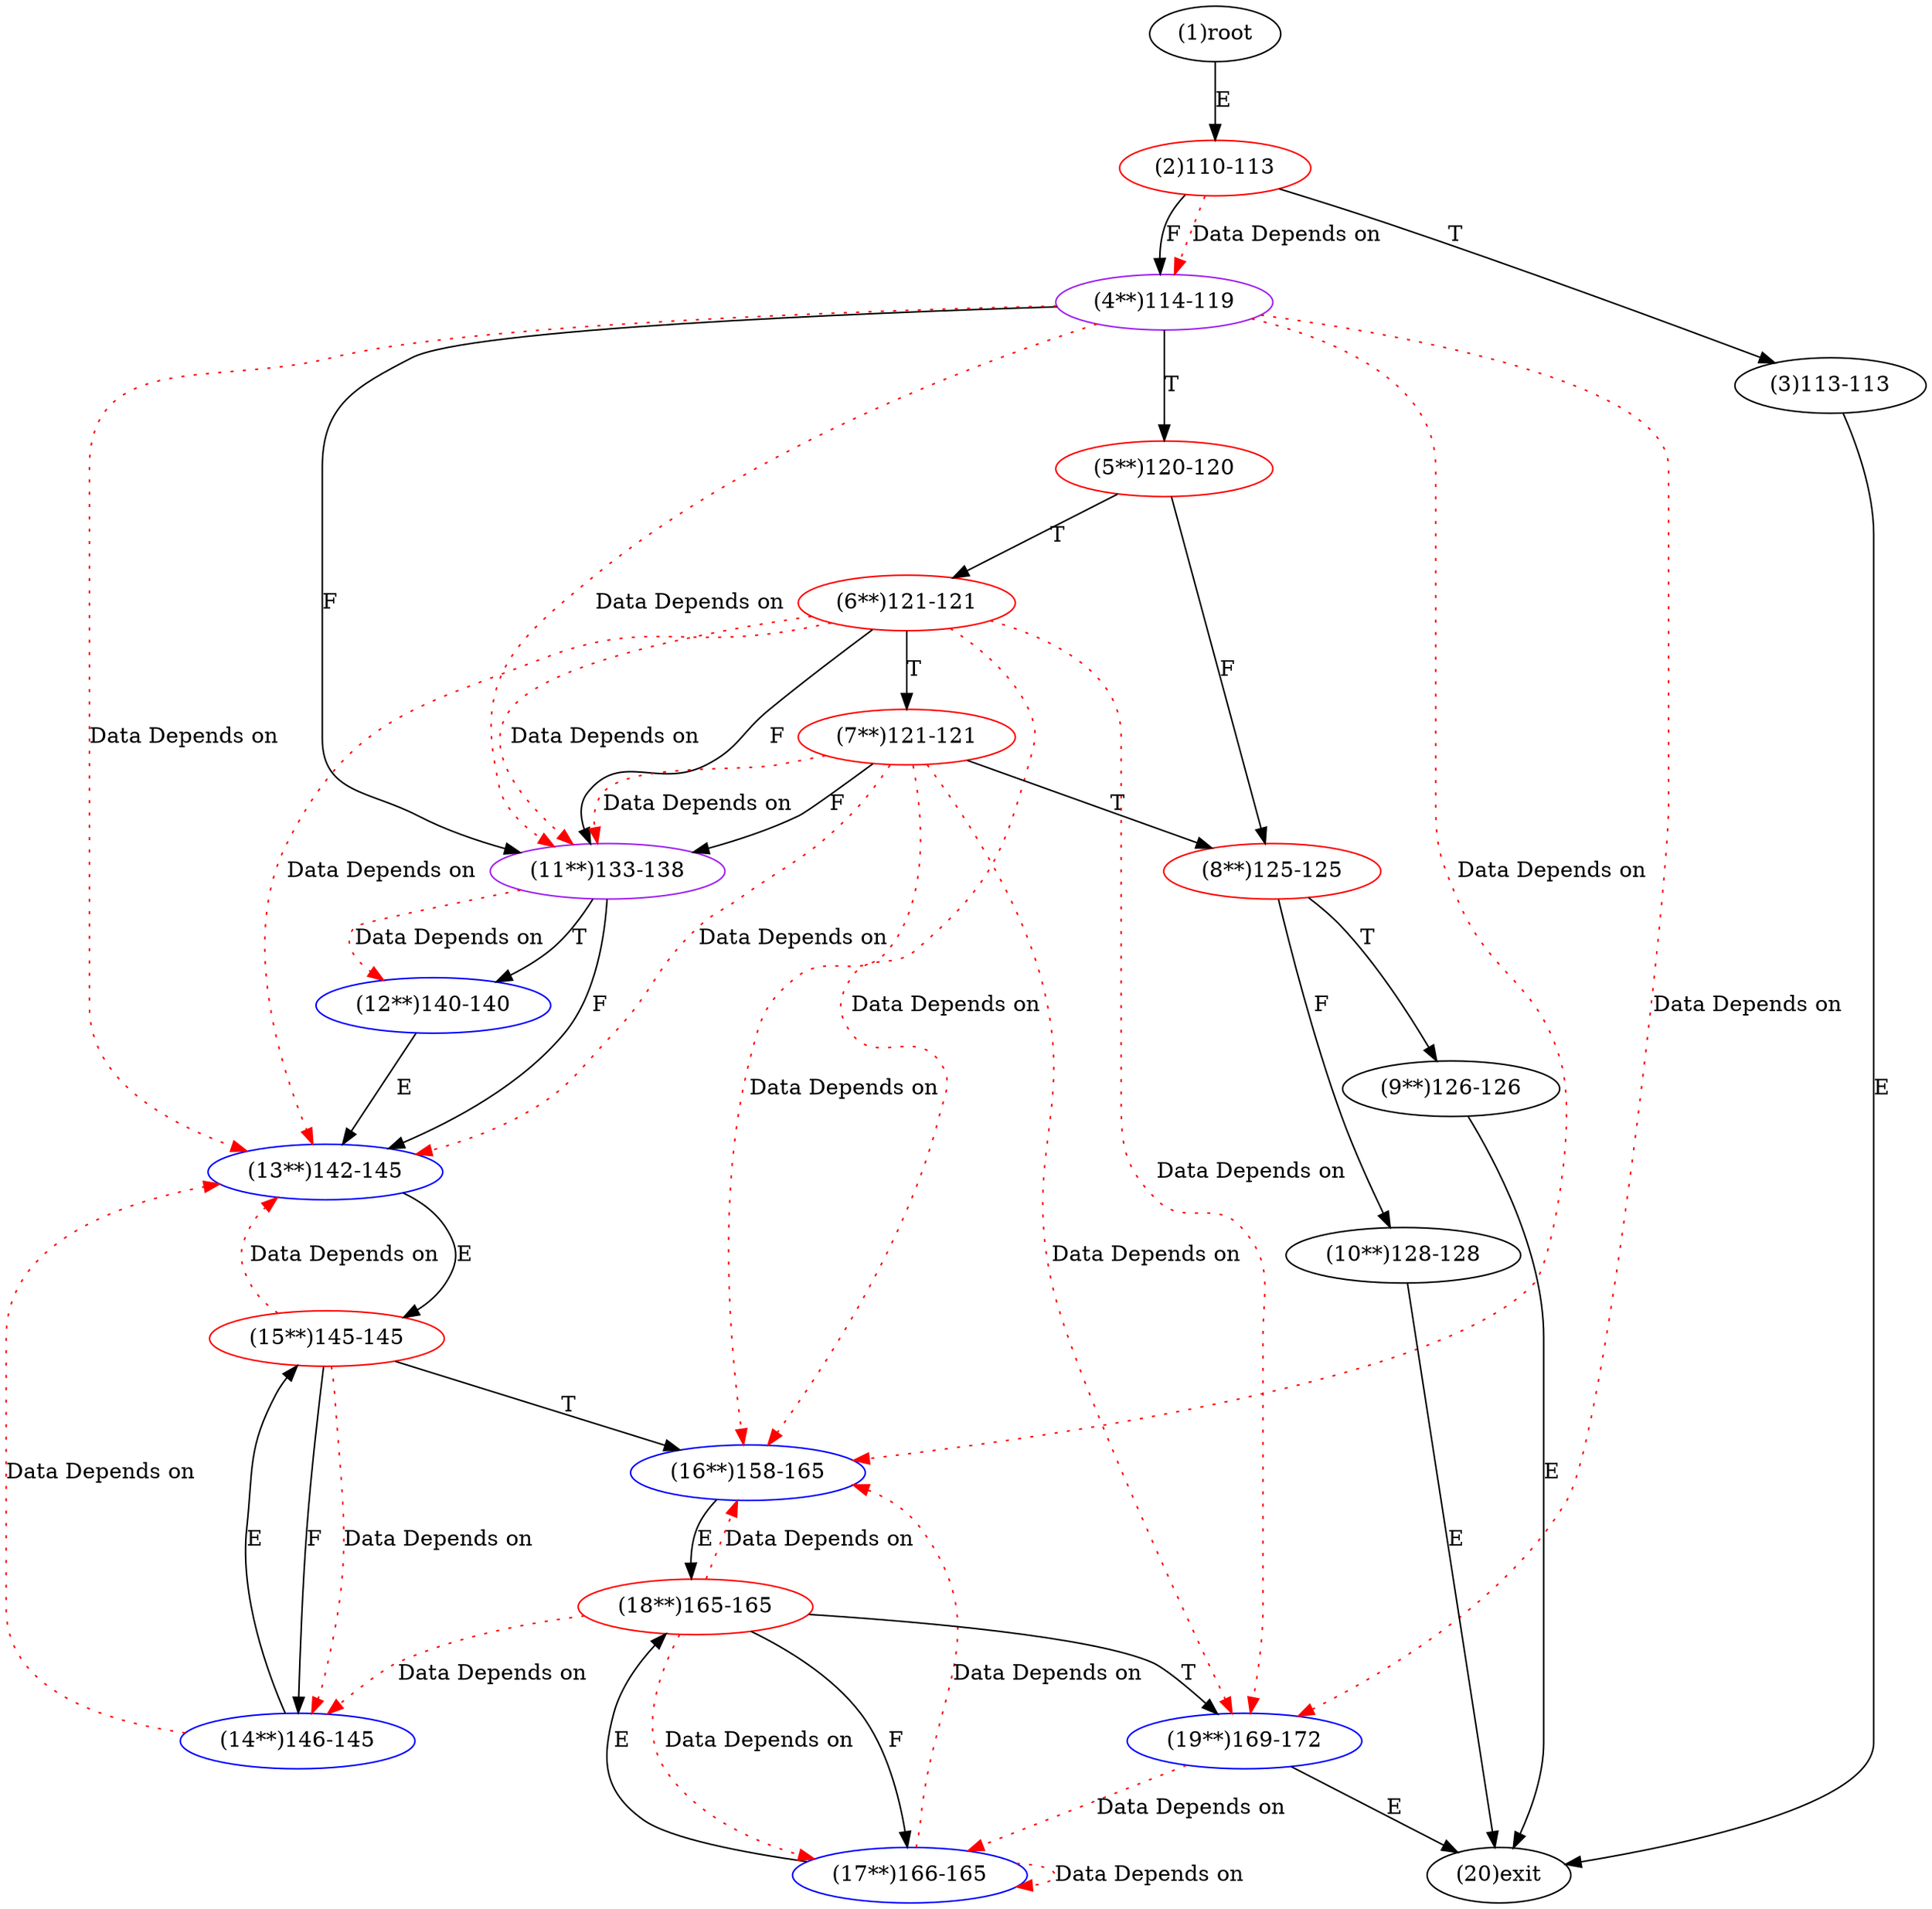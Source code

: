 digraph "" { 
1[ label="(1)root"];
2[ label="(2)110-113",color=red];
3[ label="(3)113-113"];
4[ label="(4**)114-119",color=purple];
5[ label="(5**)120-120",color=red];
6[ label="(6**)121-121",color=red];
7[ label="(7**)121-121",color=red];
8[ label="(8**)125-125",color=red];
9[ label="(9**)126-126"];
10[ label="(10**)128-128"];
11[ label="(11**)133-138",color=purple];
12[ label="(12**)140-140",color=blue];
13[ label="(13**)142-145",color=blue];
14[ label="(14**)146-145",color=blue];
15[ label="(15**)145-145",color=red];
17[ label="(17**)166-165",color=blue];
16[ label="(16**)158-165",color=blue];
19[ label="(19**)169-172",color=blue];
18[ label="(18**)165-165",color=red];
20[ label="(20)exit"];
1->2[ label="E"];
2->4[ label="F"];
2->3[ label="T"];
3->20[ label="E"];
4->11[ label="F"];
4->5[ label="T"];
5->8[ label="F"];
5->6[ label="T"];
6->11[ label="F"];
6->7[ label="T"];
7->11[ label="F"];
7->8[ label="T"];
8->10[ label="F"];
8->9[ label="T"];
9->20[ label="E"];
10->20[ label="E"];
11->13[ label="F"];
11->12[ label="T"];
12->13[ label="E"];
13->15[ label="E"];
14->15[ label="E"];
15->14[ label="F"];
15->16[ label="T"];
16->18[ label="E"];
17->18[ label="E"];
18->17[ label="F"];
18->19[ label="T"];
19->20[ label="E"];
2->4[ color="red" label="Data Depends on" style = dotted ];
4->16[ color="red" label="Data Depends on" style = dotted ];
4->19[ color="red" label="Data Depends on" style = dotted ];
4->13[ color="red" label="Data Depends on" style = dotted ];
4->11[ color="red" label="Data Depends on" style = dotted ];
6->19[ color="red" label="Data Depends on" style = dotted ];
6->16[ color="red" label="Data Depends on" style = dotted ];
6->13[ color="red" label="Data Depends on" style = dotted ];
6->11[ color="red" label="Data Depends on" style = dotted ];
7->19[ color="red" label="Data Depends on" style = dotted ];
7->16[ color="red" label="Data Depends on" style = dotted ];
7->13[ color="red" label="Data Depends on" style = dotted ];
7->11[ color="red" label="Data Depends on" style = dotted ];
11->12[ color="red" label="Data Depends on" style = dotted ];
14->13[ color="red" label="Data Depends on" style = dotted ];
15->14[ color="red" label="Data Depends on" style = dotted ];
15->13[ color="red" label="Data Depends on" style = dotted ];
17->17[ color="red" label="Data Depends on" style = dotted ];
17->16[ color="red" label="Data Depends on" style = dotted ];
19->17[ color="red" label="Data Depends on" style = dotted ];
18->16[ color="red" label="Data Depends on" style = dotted ];
18->17[ color="red" label="Data Depends on" style = dotted ];
18->14[ color="red" label="Data Depends on" style = dotted ];
}